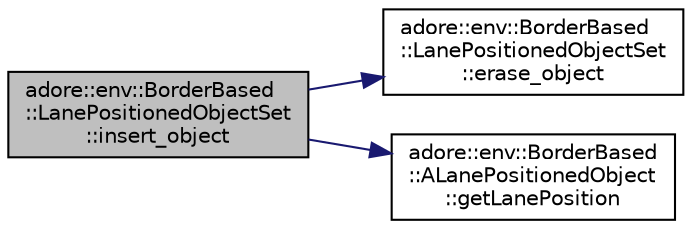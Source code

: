 digraph "adore::env::BorderBased::LanePositionedObjectSet::insert_object"
{
 // LATEX_PDF_SIZE
  edge [fontname="Helvetica",fontsize="10",labelfontname="Helvetica",labelfontsize="10"];
  node [fontname="Helvetica",fontsize="10",shape=record];
  rankdir="LR";
  Node1 [label="adore::env::BorderBased\l::LanePositionedObjectSet\l::insert_object",height=0.2,width=0.4,color="black", fillcolor="grey75", style="filled", fontcolor="black",tooltip="Insert a new object."];
  Node1 -> Node2 [color="midnightblue",fontsize="10",style="solid",fontname="Helvetica"];
  Node2 [label="adore::env::BorderBased\l::LanePositionedObjectSet\l::erase_object",height=0.2,width=0.4,color="black", fillcolor="white", style="filled",URL="$classadore_1_1env_1_1BorderBased_1_1LanePositionedObjectSet.html#addbf17050f8673f2e6b56d7119eec2f3",tooltip="Erase objects on a certain LanePosition."];
  Node1 -> Node3 [color="midnightblue",fontsize="10",style="solid",fontname="Helvetica"];
  Node3 [label="adore::env::BorderBased\l::ALanePositionedObject\l::getLanePosition",height=0.2,width=0.4,color="black", fillcolor="white", style="filled",URL="$classadore_1_1env_1_1BorderBased_1_1ALanePositionedObject.html#a0dc7e0c282bcd5a1face09d3eb0a61ac",tooltip="Get the LanePosition of the Object."];
}
